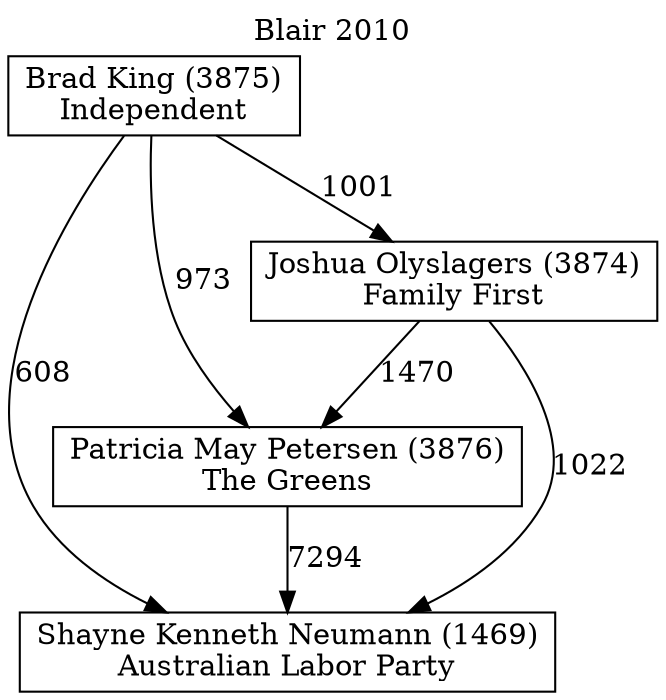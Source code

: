 // House preference flow
digraph "Shayne Kenneth Neumann (1469)_Blair_2010" {
	graph [label="Blair 2010" labelloc=t mclimit=10]
	node [shape=box]
	"Shayne Kenneth Neumann (1469)" [label="Shayne Kenneth Neumann (1469)
Australian Labor Party"]
	"Patricia May Petersen (3876)" [label="Patricia May Petersen (3876)
The Greens"]
	"Joshua Olyslagers (3874)" [label="Joshua Olyslagers (3874)
Family First"]
	"Brad King (3875)" [label="Brad King (3875)
Independent"]
	"Patricia May Petersen (3876)" -> "Shayne Kenneth Neumann (1469)" [label=7294]
	"Joshua Olyslagers (3874)" -> "Patricia May Petersen (3876)" [label=1470]
	"Brad King (3875)" -> "Joshua Olyslagers (3874)" [label=1001]
	"Joshua Olyslagers (3874)" -> "Shayne Kenneth Neumann (1469)" [label=1022]
	"Brad King (3875)" -> "Shayne Kenneth Neumann (1469)" [label=608]
	"Brad King (3875)" -> "Patricia May Petersen (3876)" [label=973]
}

